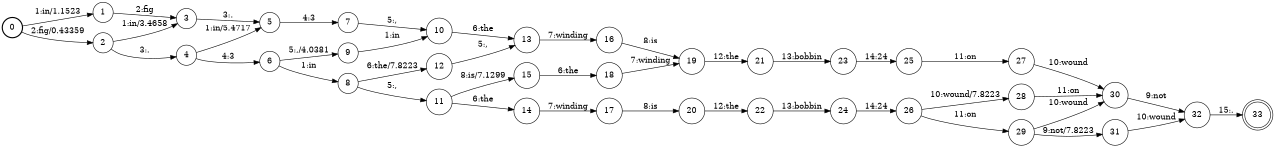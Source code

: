 digraph FST {
rankdir = LR;
size = "8.5,11";
label = "";
center = 1;
orientation = Portrait;
ranksep = "0.4";
nodesep = "0.25";
0 [label = "0", shape = circle, style = bold, fontsize = 14]
	0 -> 1 [label = "1:in/1.1523", fontsize = 14];
	0 -> 2 [label = "2:fig/0.43359", fontsize = 14];
1 [label = "1", shape = circle, style = solid, fontsize = 14]
	1 -> 3 [label = "2:fig", fontsize = 14];
2 [label = "2", shape = circle, style = solid, fontsize = 14]
	2 -> 3 [label = "1:in/3.4658", fontsize = 14];
	2 -> 4 [label = "3:.", fontsize = 14];
3 [label = "3", shape = circle, style = solid, fontsize = 14]
	3 -> 5 [label = "3:.", fontsize = 14];
4 [label = "4", shape = circle, style = solid, fontsize = 14]
	4 -> 5 [label = "1:in/5.4717", fontsize = 14];
	4 -> 6 [label = "4:3", fontsize = 14];
5 [label = "5", shape = circle, style = solid, fontsize = 14]
	5 -> 7 [label = "4:3", fontsize = 14];
6 [label = "6", shape = circle, style = solid, fontsize = 14]
	6 -> 8 [label = "1:in", fontsize = 14];
	6 -> 9 [label = "5:,/4.0381", fontsize = 14];
7 [label = "7", shape = circle, style = solid, fontsize = 14]
	7 -> 10 [label = "5:,", fontsize = 14];
8 [label = "8", shape = circle, style = solid, fontsize = 14]
	8 -> 11 [label = "5:,", fontsize = 14];
	8 -> 12 [label = "6:the/7.8223", fontsize = 14];
9 [label = "9", shape = circle, style = solid, fontsize = 14]
	9 -> 10 [label = "1:in", fontsize = 14];
10 [label = "10", shape = circle, style = solid, fontsize = 14]
	10 -> 13 [label = "6:the", fontsize = 14];
11 [label = "11", shape = circle, style = solid, fontsize = 14]
	11 -> 14 [label = "6:the", fontsize = 14];
	11 -> 15 [label = "8:is/7.1299", fontsize = 14];
12 [label = "12", shape = circle, style = solid, fontsize = 14]
	12 -> 13 [label = "5:,", fontsize = 14];
13 [label = "13", shape = circle, style = solid, fontsize = 14]
	13 -> 16 [label = "7:winding", fontsize = 14];
14 [label = "14", shape = circle, style = solid, fontsize = 14]
	14 -> 17 [label = "7:winding", fontsize = 14];
15 [label = "15", shape = circle, style = solid, fontsize = 14]
	15 -> 18 [label = "6:the", fontsize = 14];
16 [label = "16", shape = circle, style = solid, fontsize = 14]
	16 -> 19 [label = "8:is", fontsize = 14];
17 [label = "17", shape = circle, style = solid, fontsize = 14]
	17 -> 20 [label = "8:is", fontsize = 14];
18 [label = "18", shape = circle, style = solid, fontsize = 14]
	18 -> 19 [label = "7:winding", fontsize = 14];
19 [label = "19", shape = circle, style = solid, fontsize = 14]
	19 -> 21 [label = "12:the", fontsize = 14];
20 [label = "20", shape = circle, style = solid, fontsize = 14]
	20 -> 22 [label = "12:the", fontsize = 14];
21 [label = "21", shape = circle, style = solid, fontsize = 14]
	21 -> 23 [label = "13:bobbin", fontsize = 14];
22 [label = "22", shape = circle, style = solid, fontsize = 14]
	22 -> 24 [label = "13:bobbin", fontsize = 14];
23 [label = "23", shape = circle, style = solid, fontsize = 14]
	23 -> 25 [label = "14:24", fontsize = 14];
24 [label = "24", shape = circle, style = solid, fontsize = 14]
	24 -> 26 [label = "14:24", fontsize = 14];
25 [label = "25", shape = circle, style = solid, fontsize = 14]
	25 -> 27 [label = "11:on", fontsize = 14];
26 [label = "26", shape = circle, style = solid, fontsize = 14]
	26 -> 28 [label = "10:wound/7.8223", fontsize = 14];
	26 -> 29 [label = "11:on", fontsize = 14];
27 [label = "27", shape = circle, style = solid, fontsize = 14]
	27 -> 30 [label = "10:wound", fontsize = 14];
28 [label = "28", shape = circle, style = solid, fontsize = 14]
	28 -> 30 [label = "11:on", fontsize = 14];
29 [label = "29", shape = circle, style = solid, fontsize = 14]
	29 -> 31 [label = "9:not/7.8223", fontsize = 14];
	29 -> 30 [label = "10:wound", fontsize = 14];
30 [label = "30", shape = circle, style = solid, fontsize = 14]
	30 -> 32 [label = "9:not", fontsize = 14];
31 [label = "31", shape = circle, style = solid, fontsize = 14]
	31 -> 32 [label = "10:wound", fontsize = 14];
32 [label = "32", shape = circle, style = solid, fontsize = 14]
	32 -> 33 [label = "15:.", fontsize = 14];
33 [label = "33", shape = doublecircle, style = solid, fontsize = 14]
}
